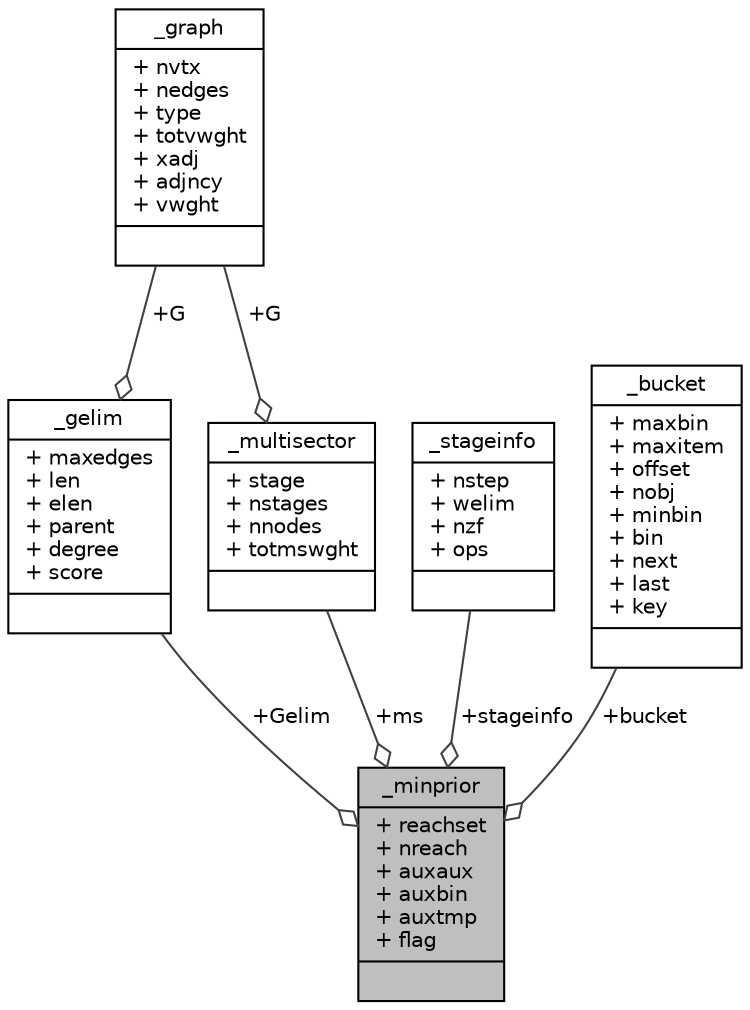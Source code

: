 digraph "_minprior"
{
  edge [fontname="Helvetica",fontsize="10",labelfontname="Helvetica",labelfontsize="10"];
  node [fontname="Helvetica",fontsize="10",shape=record];
  Node1 [label="{_minprior\n|+ reachset\l+ nreach\l+ auxaux\l+ auxbin\l+ auxtmp\l+ flag\l|}",height=0.2,width=0.4,color="black", fillcolor="grey75", style="filled" fontcolor="black"];
  Node2 -> Node1 [color="grey25",fontsize="10",style="solid",label=" +Gelim" ,arrowhead="odiamond",fontname="Helvetica"];
  Node2 [label="{_gelim\n|+ maxedges\l+ len\l+ elen\l+ parent\l+ degree\l+ score\l|}",height=0.2,width=0.4,color="black", fillcolor="white", style="filled",URL="$struct__gelim.html"];
  Node3 -> Node2 [color="grey25",fontsize="10",style="solid",label=" +G" ,arrowhead="odiamond",fontname="Helvetica"];
  Node3 [label="{_graph\n|+ nvtx\l+ nedges\l+ type\l+ totvwght\l+ xadj\l+ adjncy\l+ vwght\l|}",height=0.2,width=0.4,color="black", fillcolor="white", style="filled",URL="$struct__graph.html"];
  Node4 -> Node1 [color="grey25",fontsize="10",style="solid",label=" +stageinfo" ,arrowhead="odiamond",fontname="Helvetica"];
  Node4 [label="{_stageinfo\n|+ nstep\l+ welim\l+ nzf\l+ ops\l|}",height=0.2,width=0.4,color="black", fillcolor="white", style="filled",URL="$struct__stageinfo.html"];
  Node5 -> Node1 [color="grey25",fontsize="10",style="solid",label=" +bucket" ,arrowhead="odiamond",fontname="Helvetica"];
  Node5 [label="{_bucket\n|+ maxbin\l+ maxitem\l+ offset\l+ nobj\l+ minbin\l+ bin\l+ next\l+ last\l+ key\l|}",height=0.2,width=0.4,color="black", fillcolor="white", style="filled",URL="$struct__bucket.html"];
  Node6 -> Node1 [color="grey25",fontsize="10",style="solid",label=" +ms" ,arrowhead="odiamond",fontname="Helvetica"];
  Node6 [label="{_multisector\n|+ stage\l+ nstages\l+ nnodes\l+ totmswght\l|}",height=0.2,width=0.4,color="black", fillcolor="white", style="filled",URL="$struct__multisector.html"];
  Node3 -> Node6 [color="grey25",fontsize="10",style="solid",label=" +G" ,arrowhead="odiamond",fontname="Helvetica"];
}
